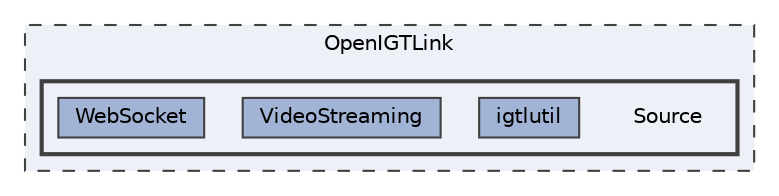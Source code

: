 digraph "Source"
{
 // LATEX_PDF_SIZE
  bgcolor="transparent";
  edge [fontname=Helvetica,fontsize=10,labelfontname=Helvetica,labelfontsize=10];
  node [fontname=Helvetica,fontsize=10,shape=box,height=0.2,width=0.4];
  compound=true
  subgraph clusterdir_38ddfcf9fbccdb28024a206d2438a70f {
    graph [ bgcolor="#edf0f7", pencolor="grey25", label="OpenIGTLink", fontname=Helvetica,fontsize=10 style="filled,dashed", URL="dir_38ddfcf9fbccdb28024a206d2438a70f.html",tooltip=""]
  subgraph clusterdir_59e7b1fe656c1fcca22c7fea796b0747 {
    graph [ bgcolor="#edf0f7", pencolor="grey25", label="", fontname=Helvetica,fontsize=10 style="filled,bold", URL="dir_59e7b1fe656c1fcca22c7fea796b0747.html",tooltip=""]
    dir_59e7b1fe656c1fcca22c7fea796b0747 [shape=plaintext, label="Source"];
  dir_9d97f8d6b59ab16213083373f34356ef [label="igtlutil", fillcolor="#a2b4d6", color="grey25", style="filled", URL="dir_9d97f8d6b59ab16213083373f34356ef.html",tooltip=""];
  dir_727fb5e22d0e4403d7151bdf8bdc3730 [label="VideoStreaming", fillcolor="#a2b4d6", color="grey25", style="filled", URL="dir_727fb5e22d0e4403d7151bdf8bdc3730.html",tooltip=""];
  dir_8096b58a8a21311dc423d56bf6c80890 [label="WebSocket", fillcolor="#a2b4d6", color="grey25", style="filled", URL="dir_8096b58a8a21311dc423d56bf6c80890.html",tooltip=""];
  }
  }
}
